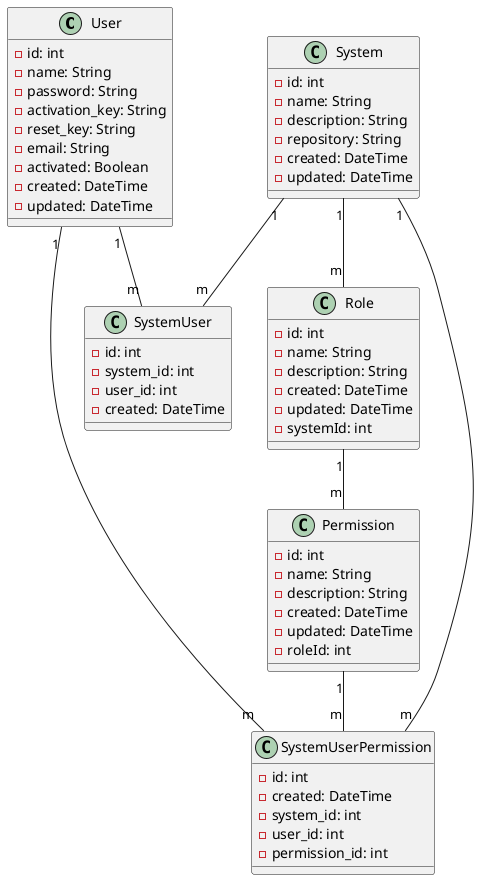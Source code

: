 @startuml

class User {
  - id: int
  - name: String
  - password: String
  - activation_key: String
  - reset_key: String
  - email: String
  - activated: Boolean
  - created: DateTime
  - updated: DateTime
}

class System {
  - id: int
  - name: String
  - description: String
  - repository: String
  - created: DateTime
  - updated: DateTime
}

class Role {
  - id: int
  - name: String
  - description: String
  - created: DateTime
  - updated: DateTime
  - systemId: int
}

class Permission {
  - id: int
  - name: String
  - description: String
  - created: DateTime
  - updated: DateTime
  - roleId: int
}

class SystemUser {
  - id: int
  - system_id: int
  - user_id: int
  - created: DateTime
}

class SystemUserPermission {
  - id: int
  - created: DateTime
  - system_id: int
  - user_id: int
  - permission_id: int
}

System "1" -- "m" Role
Role "1" -- "m" Permission
User "1" -- "m" SystemUser
System "1" -- "m" SystemUser
User "1" -- "m" SystemUserPermission
System "1" -- "m" SystemUserPermission
Permission "1" -- "m" SystemUserPermission

@enduml
